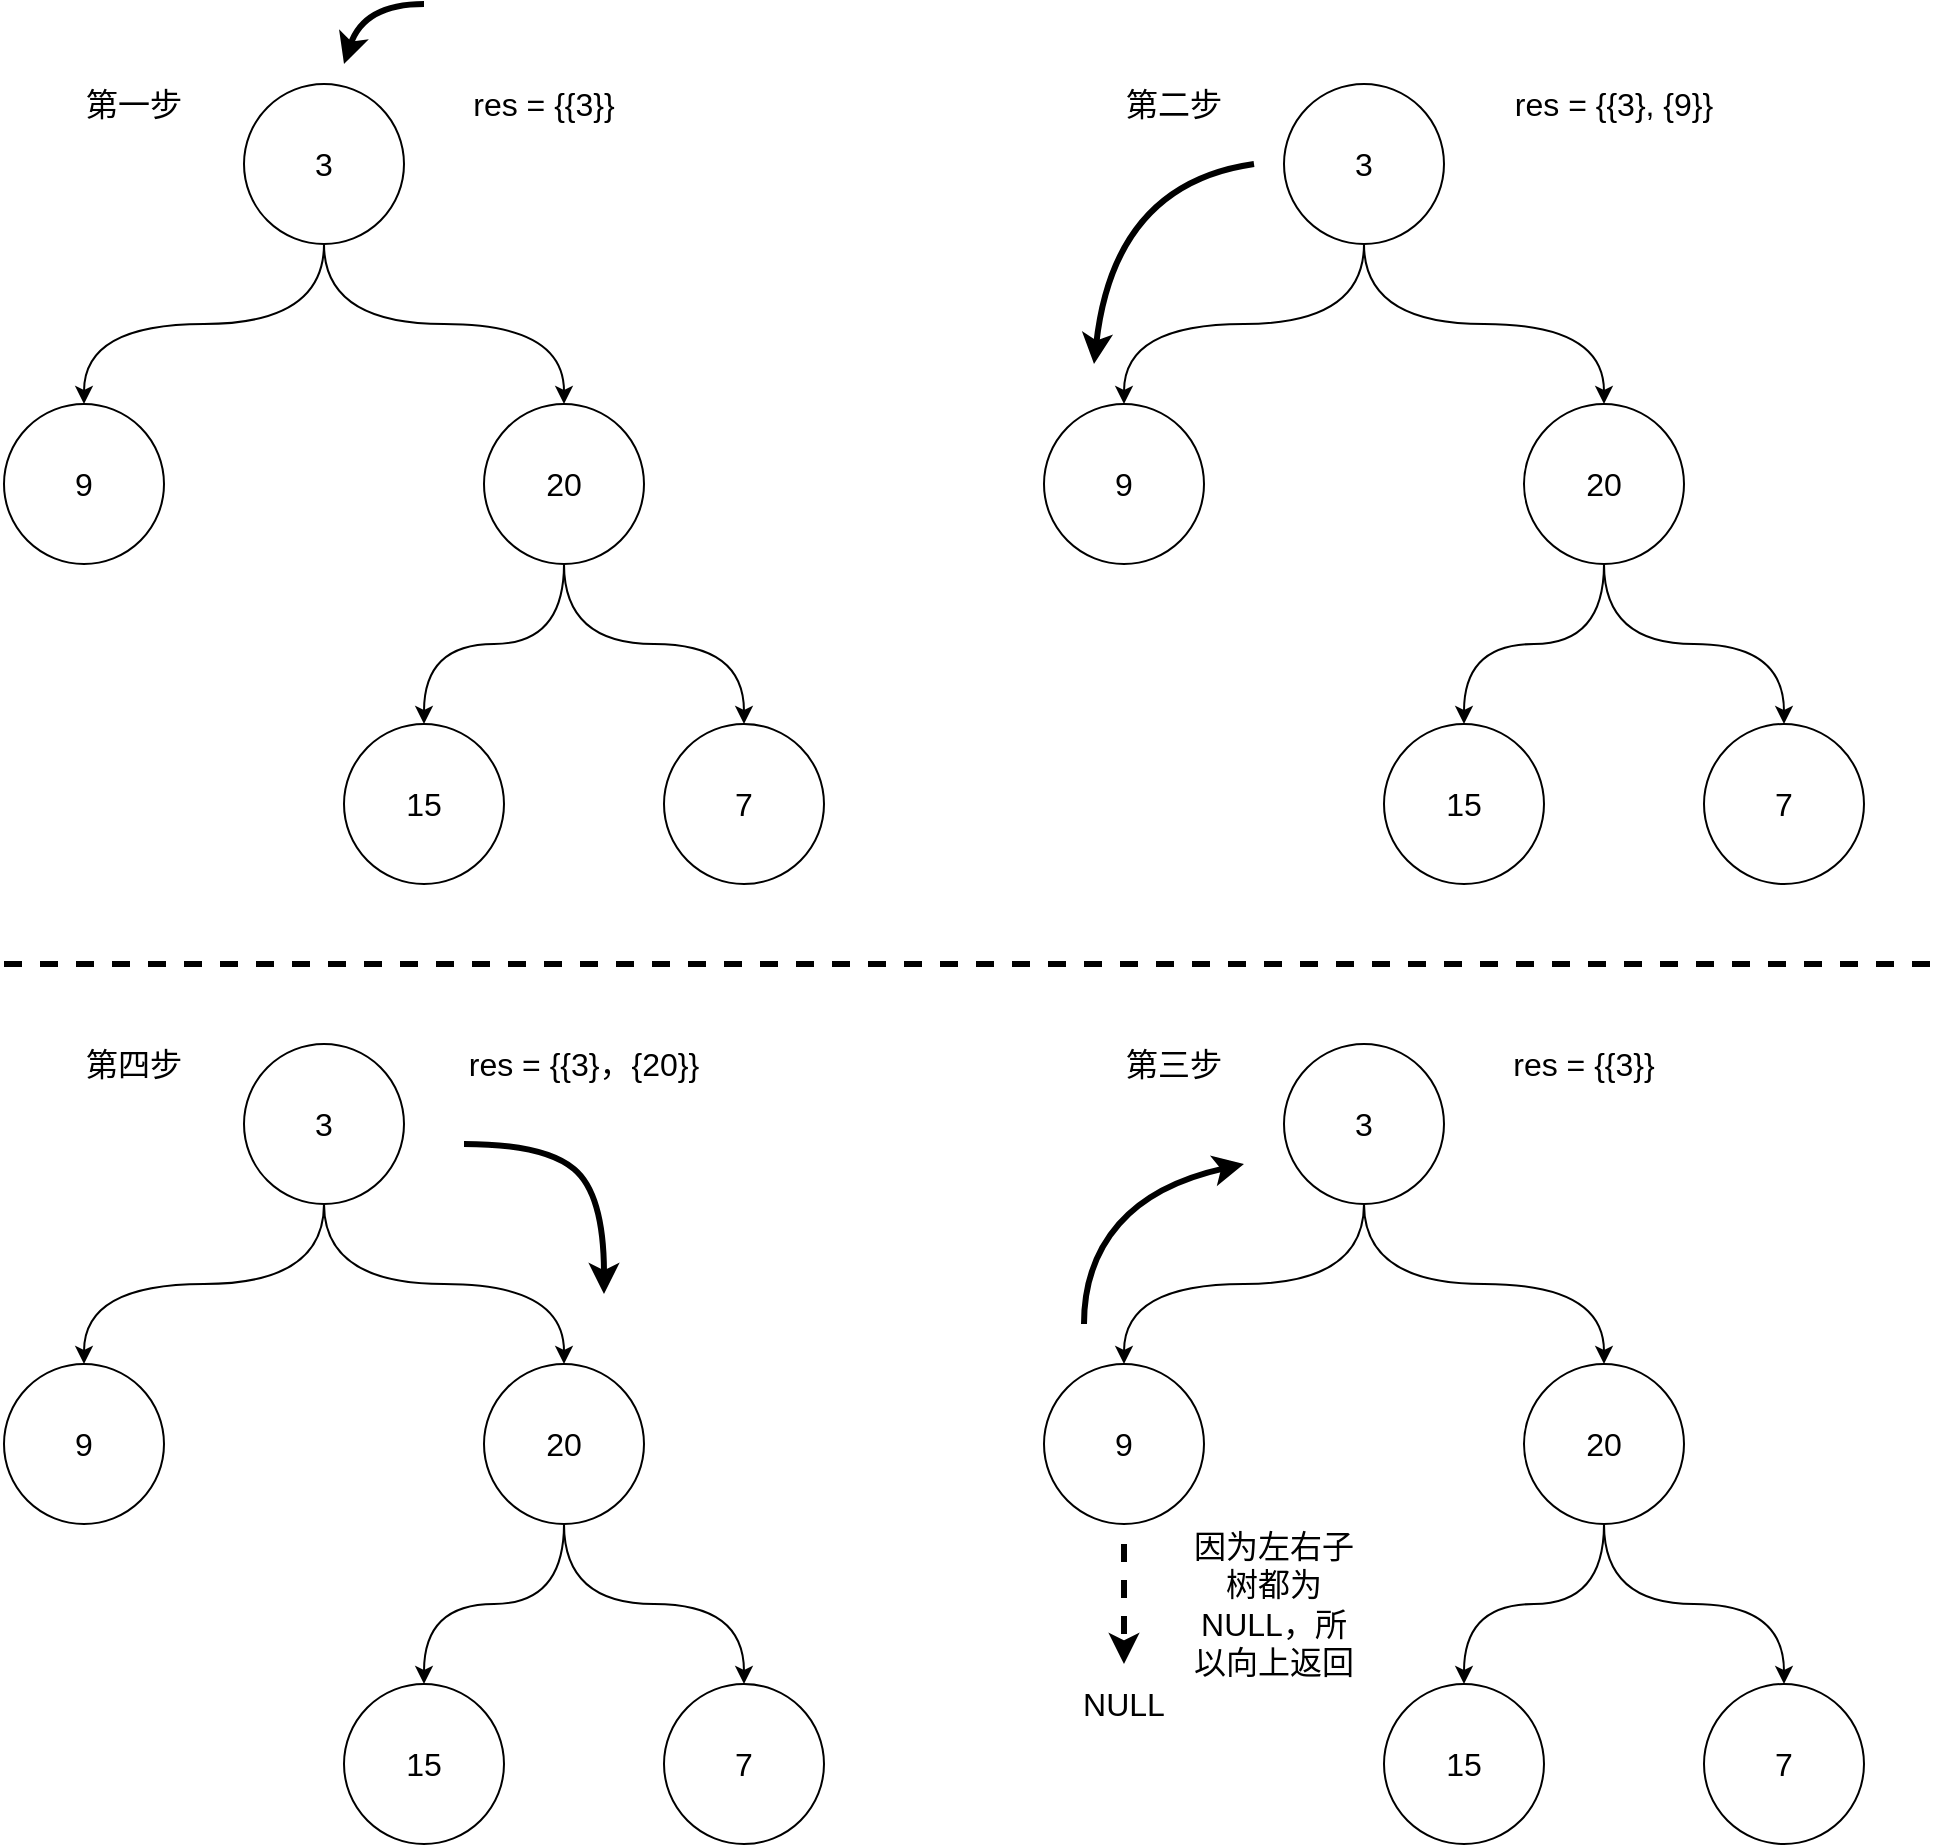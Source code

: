 <mxfile version="14.6.0" type="github">
  <diagram id="72RIDOFjgwgf8fgMc3nl" name="第 1 页">
    <mxGraphModel dx="1740" dy="1190" grid="1" gridSize="10" guides="1" tooltips="1" connect="1" arrows="1" fold="1" page="1" pageScale="1" pageWidth="827" pageHeight="1169" math="0" shadow="0">
      <root>
        <mxCell id="0" />
        <mxCell id="1" parent="0" />
        <mxCell id="oBtHDwOp3o_CFWQKpaH9-7" style="edgeStyle=orthogonalEdgeStyle;curved=1;rounded=0;orthogonalLoop=1;jettySize=auto;html=1;exitX=0.5;exitY=1;exitDx=0;exitDy=0;" parent="1" source="oBtHDwOp3o_CFWQKpaH9-1" target="oBtHDwOp3o_CFWQKpaH9-2" edge="1">
          <mxGeometry relative="1" as="geometry" />
        </mxCell>
        <mxCell id="oBtHDwOp3o_CFWQKpaH9-8" style="edgeStyle=orthogonalEdgeStyle;curved=1;rounded=0;orthogonalLoop=1;jettySize=auto;html=1;exitX=0.5;exitY=1;exitDx=0;exitDy=0;entryX=0.5;entryY=0;entryDx=0;entryDy=0;" parent="1" source="oBtHDwOp3o_CFWQKpaH9-1" target="oBtHDwOp3o_CFWQKpaH9-3" edge="1">
          <mxGeometry relative="1" as="geometry" />
        </mxCell>
        <mxCell id="oBtHDwOp3o_CFWQKpaH9-1" value="&lt;font style=&quot;font-size: 16px&quot;&gt;3&lt;/font&gt;" style="ellipse;whiteSpace=wrap;html=1;aspect=fixed;" parent="1" vertex="1">
          <mxGeometry x="200" y="80" width="80" height="80" as="geometry" />
        </mxCell>
        <mxCell id="oBtHDwOp3o_CFWQKpaH9-2" value="&lt;font style=&quot;font-size: 16px&quot;&gt;9&lt;/font&gt;" style="ellipse;whiteSpace=wrap;html=1;aspect=fixed;" parent="1" vertex="1">
          <mxGeometry x="80" y="240" width="80" height="80" as="geometry" />
        </mxCell>
        <mxCell id="oBtHDwOp3o_CFWQKpaH9-10" style="edgeStyle=orthogonalEdgeStyle;curved=1;rounded=0;orthogonalLoop=1;jettySize=auto;html=1;exitX=0.5;exitY=1;exitDx=0;exitDy=0;entryX=0.5;entryY=0;entryDx=0;entryDy=0;" parent="1" source="oBtHDwOp3o_CFWQKpaH9-3" target="oBtHDwOp3o_CFWQKpaH9-4" edge="1">
          <mxGeometry relative="1" as="geometry" />
        </mxCell>
        <mxCell id="oBtHDwOp3o_CFWQKpaH9-11" style="edgeStyle=orthogonalEdgeStyle;curved=1;rounded=0;orthogonalLoop=1;jettySize=auto;html=1;exitX=0.5;exitY=1;exitDx=0;exitDy=0;entryX=0.5;entryY=0;entryDx=0;entryDy=0;" parent="1" source="oBtHDwOp3o_CFWQKpaH9-3" target="oBtHDwOp3o_CFWQKpaH9-5" edge="1">
          <mxGeometry relative="1" as="geometry" />
        </mxCell>
        <mxCell id="oBtHDwOp3o_CFWQKpaH9-3" value="&lt;font style=&quot;font-size: 16px&quot;&gt;20&lt;/font&gt;" style="ellipse;whiteSpace=wrap;html=1;aspect=fixed;" parent="1" vertex="1">
          <mxGeometry x="320" y="240" width="80" height="80" as="geometry" />
        </mxCell>
        <mxCell id="oBtHDwOp3o_CFWQKpaH9-4" value="&lt;font style=&quot;font-size: 16px&quot;&gt;15&lt;/font&gt;" style="ellipse;whiteSpace=wrap;html=1;aspect=fixed;" parent="1" vertex="1">
          <mxGeometry x="250" y="400" width="80" height="80" as="geometry" />
        </mxCell>
        <mxCell id="oBtHDwOp3o_CFWQKpaH9-5" value="&lt;font style=&quot;font-size: 16px&quot;&gt;7&lt;/font&gt;" style="ellipse;whiteSpace=wrap;html=1;aspect=fixed;" parent="1" vertex="1">
          <mxGeometry x="410" y="400" width="80" height="80" as="geometry" />
        </mxCell>
        <mxCell id="oBtHDwOp3o_CFWQKpaH9-12" value="&lt;font style=&quot;font-size: 16px&quot;&gt;第一步&lt;/font&gt;" style="text;html=1;strokeColor=none;fillColor=none;align=center;verticalAlign=middle;whiteSpace=wrap;rounded=0;" parent="1" vertex="1">
          <mxGeometry x="120" y="80" width="50" height="20" as="geometry" />
        </mxCell>
        <mxCell id="oBtHDwOp3o_CFWQKpaH9-16" value="" style="curved=1;endArrow=classic;html=1;strokeWidth=3;" parent="1" edge="1">
          <mxGeometry width="50" height="50" relative="1" as="geometry">
            <mxPoint x="290" y="40" as="sourcePoint" />
            <mxPoint x="250" y="70" as="targetPoint" />
            <Array as="points">
              <mxPoint x="260" y="40" />
            </Array>
          </mxGeometry>
        </mxCell>
        <mxCell id="oBtHDwOp3o_CFWQKpaH9-17" value="&lt;font style=&quot;font-size: 16px&quot;&gt;res = {{3}}&lt;/font&gt;" style="text;html=1;strokeColor=none;fillColor=none;align=center;verticalAlign=middle;whiteSpace=wrap;rounded=0;" parent="1" vertex="1">
          <mxGeometry x="310" y="80" width="80" height="20" as="geometry" />
        </mxCell>
        <mxCell id="oBtHDwOp3o_CFWQKpaH9-18" style="edgeStyle=orthogonalEdgeStyle;curved=1;rounded=0;orthogonalLoop=1;jettySize=auto;html=1;exitX=0.5;exitY=1;exitDx=0;exitDy=0;" parent="1" source="oBtHDwOp3o_CFWQKpaH9-20" target="oBtHDwOp3o_CFWQKpaH9-21" edge="1">
          <mxGeometry relative="1" as="geometry" />
        </mxCell>
        <mxCell id="oBtHDwOp3o_CFWQKpaH9-19" style="edgeStyle=orthogonalEdgeStyle;curved=1;rounded=0;orthogonalLoop=1;jettySize=auto;html=1;exitX=0.5;exitY=1;exitDx=0;exitDy=0;entryX=0.5;entryY=0;entryDx=0;entryDy=0;" parent="1" source="oBtHDwOp3o_CFWQKpaH9-20" target="oBtHDwOp3o_CFWQKpaH9-24" edge="1">
          <mxGeometry relative="1" as="geometry" />
        </mxCell>
        <mxCell id="oBtHDwOp3o_CFWQKpaH9-20" value="&lt;font style=&quot;font-size: 16px&quot;&gt;3&lt;/font&gt;" style="ellipse;whiteSpace=wrap;html=1;aspect=fixed;" parent="1" vertex="1">
          <mxGeometry x="720" y="80" width="80" height="80" as="geometry" />
        </mxCell>
        <mxCell id="oBtHDwOp3o_CFWQKpaH9-21" value="&lt;font style=&quot;font-size: 16px&quot;&gt;9&lt;/font&gt;" style="ellipse;whiteSpace=wrap;html=1;aspect=fixed;" parent="1" vertex="1">
          <mxGeometry x="600" y="240" width="80" height="80" as="geometry" />
        </mxCell>
        <mxCell id="oBtHDwOp3o_CFWQKpaH9-22" style="edgeStyle=orthogonalEdgeStyle;curved=1;rounded=0;orthogonalLoop=1;jettySize=auto;html=1;exitX=0.5;exitY=1;exitDx=0;exitDy=0;entryX=0.5;entryY=0;entryDx=0;entryDy=0;" parent="1" source="oBtHDwOp3o_CFWQKpaH9-24" target="oBtHDwOp3o_CFWQKpaH9-25" edge="1">
          <mxGeometry relative="1" as="geometry" />
        </mxCell>
        <mxCell id="oBtHDwOp3o_CFWQKpaH9-23" style="edgeStyle=orthogonalEdgeStyle;curved=1;rounded=0;orthogonalLoop=1;jettySize=auto;html=1;exitX=0.5;exitY=1;exitDx=0;exitDy=0;entryX=0.5;entryY=0;entryDx=0;entryDy=0;" parent="1" source="oBtHDwOp3o_CFWQKpaH9-24" target="oBtHDwOp3o_CFWQKpaH9-26" edge="1">
          <mxGeometry relative="1" as="geometry" />
        </mxCell>
        <mxCell id="oBtHDwOp3o_CFWQKpaH9-24" value="&lt;font style=&quot;font-size: 16px&quot;&gt;20&lt;/font&gt;" style="ellipse;whiteSpace=wrap;html=1;aspect=fixed;" parent="1" vertex="1">
          <mxGeometry x="840" y="240" width="80" height="80" as="geometry" />
        </mxCell>
        <mxCell id="oBtHDwOp3o_CFWQKpaH9-25" value="&lt;font style=&quot;font-size: 16px&quot;&gt;15&lt;/font&gt;" style="ellipse;whiteSpace=wrap;html=1;aspect=fixed;" parent="1" vertex="1">
          <mxGeometry x="770" y="400" width="80" height="80" as="geometry" />
        </mxCell>
        <mxCell id="oBtHDwOp3o_CFWQKpaH9-26" value="&lt;font style=&quot;font-size: 16px&quot;&gt;7&lt;/font&gt;" style="ellipse;whiteSpace=wrap;html=1;aspect=fixed;" parent="1" vertex="1">
          <mxGeometry x="930" y="400" width="80" height="80" as="geometry" />
        </mxCell>
        <mxCell id="oBtHDwOp3o_CFWQKpaH9-27" value="&lt;font style=&quot;font-size: 16px&quot;&gt;第二步&lt;/font&gt;" style="text;html=1;strokeColor=none;fillColor=none;align=center;verticalAlign=middle;whiteSpace=wrap;rounded=0;" parent="1" vertex="1">
          <mxGeometry x="640" y="80" width="50" height="20" as="geometry" />
        </mxCell>
        <mxCell id="oBtHDwOp3o_CFWQKpaH9-29" value="" style="curved=1;endArrow=classic;html=1;strokeWidth=3;" parent="1" edge="1">
          <mxGeometry width="50" height="50" relative="1" as="geometry">
            <mxPoint x="705" y="120" as="sourcePoint" />
            <mxPoint x="625" y="220" as="targetPoint" />
            <Array as="points">
              <mxPoint x="635" y="130" />
            </Array>
          </mxGeometry>
        </mxCell>
        <mxCell id="oBtHDwOp3o_CFWQKpaH9-30" value="&lt;font style=&quot;font-size: 16px&quot;&gt;res = {{3}, {9}}&lt;/font&gt;" style="text;html=1;strokeColor=none;fillColor=none;align=center;verticalAlign=middle;whiteSpace=wrap;rounded=0;" parent="1" vertex="1">
          <mxGeometry x="830" y="80" width="110" height="20" as="geometry" />
        </mxCell>
        <mxCell id="oBtHDwOp3o_CFWQKpaH9-43" value="" style="endArrow=none;dashed=1;html=1;strokeWidth=3;" parent="1" edge="1">
          <mxGeometry width="50" height="50" relative="1" as="geometry">
            <mxPoint x="80" y="520" as="sourcePoint" />
            <mxPoint x="1050" y="520" as="targetPoint" />
          </mxGeometry>
        </mxCell>
        <mxCell id="oBtHDwOp3o_CFWQKpaH9-47" style="edgeStyle=orthogonalEdgeStyle;curved=1;rounded=0;orthogonalLoop=1;jettySize=auto;html=1;exitX=0.5;exitY=1;exitDx=0;exitDy=0;" parent="1" source="oBtHDwOp3o_CFWQKpaH9-49" target="oBtHDwOp3o_CFWQKpaH9-50" edge="1">
          <mxGeometry relative="1" as="geometry" />
        </mxCell>
        <mxCell id="oBtHDwOp3o_CFWQKpaH9-48" style="edgeStyle=orthogonalEdgeStyle;curved=1;rounded=0;orthogonalLoop=1;jettySize=auto;html=1;exitX=0.5;exitY=1;exitDx=0;exitDy=0;entryX=0.5;entryY=0;entryDx=0;entryDy=0;" parent="1" source="oBtHDwOp3o_CFWQKpaH9-49" target="oBtHDwOp3o_CFWQKpaH9-53" edge="1">
          <mxGeometry relative="1" as="geometry" />
        </mxCell>
        <mxCell id="oBtHDwOp3o_CFWQKpaH9-49" value="&lt;font style=&quot;font-size: 16px&quot;&gt;3&lt;/font&gt;" style="ellipse;whiteSpace=wrap;html=1;aspect=fixed;" parent="1" vertex="1">
          <mxGeometry x="200" y="560" width="80" height="80" as="geometry" />
        </mxCell>
        <mxCell id="oBtHDwOp3o_CFWQKpaH9-50" value="&lt;font style=&quot;font-size: 16px&quot;&gt;9&lt;/font&gt;" style="ellipse;whiteSpace=wrap;html=1;aspect=fixed;" parent="1" vertex="1">
          <mxGeometry x="80" y="720" width="80" height="80" as="geometry" />
        </mxCell>
        <mxCell id="oBtHDwOp3o_CFWQKpaH9-51" style="edgeStyle=orthogonalEdgeStyle;curved=1;rounded=0;orthogonalLoop=1;jettySize=auto;html=1;exitX=0.5;exitY=1;exitDx=0;exitDy=0;entryX=0.5;entryY=0;entryDx=0;entryDy=0;" parent="1" source="oBtHDwOp3o_CFWQKpaH9-53" target="oBtHDwOp3o_CFWQKpaH9-54" edge="1">
          <mxGeometry relative="1" as="geometry" />
        </mxCell>
        <mxCell id="oBtHDwOp3o_CFWQKpaH9-52" style="edgeStyle=orthogonalEdgeStyle;curved=1;rounded=0;orthogonalLoop=1;jettySize=auto;html=1;exitX=0.5;exitY=1;exitDx=0;exitDy=0;entryX=0.5;entryY=0;entryDx=0;entryDy=0;" parent="1" source="oBtHDwOp3o_CFWQKpaH9-53" target="oBtHDwOp3o_CFWQKpaH9-55" edge="1">
          <mxGeometry relative="1" as="geometry" />
        </mxCell>
        <mxCell id="oBtHDwOp3o_CFWQKpaH9-53" value="&lt;font style=&quot;font-size: 16px&quot;&gt;20&lt;/font&gt;" style="ellipse;whiteSpace=wrap;html=1;aspect=fixed;" parent="1" vertex="1">
          <mxGeometry x="320" y="720" width="80" height="80" as="geometry" />
        </mxCell>
        <mxCell id="oBtHDwOp3o_CFWQKpaH9-54" value="&lt;font style=&quot;font-size: 16px&quot;&gt;15&lt;/font&gt;" style="ellipse;whiteSpace=wrap;html=1;aspect=fixed;" parent="1" vertex="1">
          <mxGeometry x="250" y="880" width="80" height="80" as="geometry" />
        </mxCell>
        <mxCell id="oBtHDwOp3o_CFWQKpaH9-55" value="&lt;font style=&quot;font-size: 16px&quot;&gt;7&lt;/font&gt;" style="ellipse;whiteSpace=wrap;html=1;aspect=fixed;" parent="1" vertex="1">
          <mxGeometry x="410" y="880" width="80" height="80" as="geometry" />
        </mxCell>
        <mxCell id="oBtHDwOp3o_CFWQKpaH9-56" value="&lt;font style=&quot;font-size: 16px&quot;&gt;第四步&lt;/font&gt;" style="text;html=1;strokeColor=none;fillColor=none;align=center;verticalAlign=middle;whiteSpace=wrap;rounded=0;" parent="1" vertex="1">
          <mxGeometry x="120" y="560" width="50" height="20" as="geometry" />
        </mxCell>
        <mxCell id="oBtHDwOp3o_CFWQKpaH9-57" value="" style="curved=1;endArrow=classic;html=1;strokeWidth=3;" parent="1" edge="1">
          <mxGeometry width="50" height="50" relative="1" as="geometry">
            <mxPoint x="310" y="610" as="sourcePoint" />
            <mxPoint x="380" y="685" as="targetPoint" />
            <Array as="points">
              <mxPoint x="350" y="610" />
              <mxPoint x="380" y="635" />
            </Array>
          </mxGeometry>
        </mxCell>
        <mxCell id="oBtHDwOp3o_CFWQKpaH9-58" value="&lt;font style=&quot;font-size: 16px&quot;&gt;res = {{3}，{20}}&lt;/font&gt;" style="text;html=1;strokeColor=none;fillColor=none;align=center;verticalAlign=middle;whiteSpace=wrap;rounded=0;" parent="1" vertex="1">
          <mxGeometry x="310" y="560" width="120" height="20" as="geometry" />
        </mxCell>
        <mxCell id="oBtHDwOp3o_CFWQKpaH9-62" style="edgeStyle=orthogonalEdgeStyle;curved=1;rounded=0;orthogonalLoop=1;jettySize=auto;html=1;exitX=0.5;exitY=1;exitDx=0;exitDy=0;" parent="1" source="oBtHDwOp3o_CFWQKpaH9-64" target="oBtHDwOp3o_CFWQKpaH9-65" edge="1">
          <mxGeometry relative="1" as="geometry" />
        </mxCell>
        <mxCell id="oBtHDwOp3o_CFWQKpaH9-63" style="edgeStyle=orthogonalEdgeStyle;curved=1;rounded=0;orthogonalLoop=1;jettySize=auto;html=1;exitX=0.5;exitY=1;exitDx=0;exitDy=0;entryX=0.5;entryY=0;entryDx=0;entryDy=0;" parent="1" source="oBtHDwOp3o_CFWQKpaH9-64" target="oBtHDwOp3o_CFWQKpaH9-68" edge="1">
          <mxGeometry relative="1" as="geometry" />
        </mxCell>
        <mxCell id="oBtHDwOp3o_CFWQKpaH9-64" value="&lt;font style=&quot;font-size: 16px&quot;&gt;3&lt;/font&gt;" style="ellipse;whiteSpace=wrap;html=1;aspect=fixed;" parent="1" vertex="1">
          <mxGeometry x="720" y="560" width="80" height="80" as="geometry" />
        </mxCell>
        <mxCell id="oBtHDwOp3o_CFWQKpaH9-65" value="&lt;font style=&quot;font-size: 16px&quot;&gt;9&lt;/font&gt;" style="ellipse;whiteSpace=wrap;html=1;aspect=fixed;" parent="1" vertex="1">
          <mxGeometry x="600" y="720" width="80" height="80" as="geometry" />
        </mxCell>
        <mxCell id="oBtHDwOp3o_CFWQKpaH9-66" style="edgeStyle=orthogonalEdgeStyle;curved=1;rounded=0;orthogonalLoop=1;jettySize=auto;html=1;exitX=0.5;exitY=1;exitDx=0;exitDy=0;entryX=0.5;entryY=0;entryDx=0;entryDy=0;" parent="1" source="oBtHDwOp3o_CFWQKpaH9-68" target="oBtHDwOp3o_CFWQKpaH9-69" edge="1">
          <mxGeometry relative="1" as="geometry" />
        </mxCell>
        <mxCell id="oBtHDwOp3o_CFWQKpaH9-67" style="edgeStyle=orthogonalEdgeStyle;curved=1;rounded=0;orthogonalLoop=1;jettySize=auto;html=1;exitX=0.5;exitY=1;exitDx=0;exitDy=0;entryX=0.5;entryY=0;entryDx=0;entryDy=0;" parent="1" source="oBtHDwOp3o_CFWQKpaH9-68" target="oBtHDwOp3o_CFWQKpaH9-70" edge="1">
          <mxGeometry relative="1" as="geometry" />
        </mxCell>
        <mxCell id="oBtHDwOp3o_CFWQKpaH9-68" value="&lt;font style=&quot;font-size: 16px&quot;&gt;20&lt;/font&gt;" style="ellipse;whiteSpace=wrap;html=1;aspect=fixed;" parent="1" vertex="1">
          <mxGeometry x="840" y="720" width="80" height="80" as="geometry" />
        </mxCell>
        <mxCell id="oBtHDwOp3o_CFWQKpaH9-69" value="&lt;font style=&quot;font-size: 16px&quot;&gt;15&lt;/font&gt;" style="ellipse;whiteSpace=wrap;html=1;aspect=fixed;" parent="1" vertex="1">
          <mxGeometry x="770" y="880" width="80" height="80" as="geometry" />
        </mxCell>
        <mxCell id="oBtHDwOp3o_CFWQKpaH9-70" value="&lt;font style=&quot;font-size: 16px&quot;&gt;7&lt;/font&gt;" style="ellipse;whiteSpace=wrap;html=1;aspect=fixed;" parent="1" vertex="1">
          <mxGeometry x="930" y="880" width="80" height="80" as="geometry" />
        </mxCell>
        <mxCell id="oBtHDwOp3o_CFWQKpaH9-71" value="&lt;font style=&quot;font-size: 16px&quot;&gt;第三步&lt;/font&gt;" style="text;html=1;strokeColor=none;fillColor=none;align=center;verticalAlign=middle;whiteSpace=wrap;rounded=0;" parent="1" vertex="1">
          <mxGeometry x="640" y="560" width="50" height="20" as="geometry" />
        </mxCell>
        <mxCell id="oBtHDwOp3o_CFWQKpaH9-72" value="" style="curved=1;endArrow=classic;html=1;strokeWidth=3;" parent="1" edge="1">
          <mxGeometry width="50" height="50" relative="1" as="geometry">
            <mxPoint x="620" y="700" as="sourcePoint" />
            <mxPoint x="700" y="620" as="targetPoint" />
            <Array as="points">
              <mxPoint x="620" y="670" />
              <mxPoint x="655" y="630" />
            </Array>
          </mxGeometry>
        </mxCell>
        <mxCell id="oBtHDwOp3o_CFWQKpaH9-73" value="&lt;font style=&quot;font-size: 16px&quot;&gt;res = {{3}}&lt;/font&gt;" style="text;html=1;strokeColor=none;fillColor=none;align=center;verticalAlign=middle;whiteSpace=wrap;rounded=0;" parent="1" vertex="1">
          <mxGeometry x="830" y="560" width="80" height="20" as="geometry" />
        </mxCell>
        <mxCell id="oBtHDwOp3o_CFWQKpaH9-74" value="" style="endArrow=classic;html=1;strokeWidth=3;dashed=1;" parent="1" edge="1">
          <mxGeometry width="50" height="50" relative="1" as="geometry">
            <mxPoint x="640" y="810.0" as="sourcePoint" />
            <mxPoint x="640" y="870.0" as="targetPoint" />
          </mxGeometry>
        </mxCell>
        <mxCell id="oBtHDwOp3o_CFWQKpaH9-75" value="&lt;font style=&quot;font-size: 16px&quot;&gt;NULL&lt;/font&gt;" style="text;html=1;strokeColor=none;fillColor=none;align=center;verticalAlign=middle;whiteSpace=wrap;rounded=0;" parent="1" vertex="1">
          <mxGeometry x="620" y="880" width="40" height="20" as="geometry" />
        </mxCell>
        <mxCell id="oBtHDwOp3o_CFWQKpaH9-76" value="&lt;font style=&quot;font-size: 16px&quot;&gt;因为左右子树都为NULL，所以向上返回&lt;/font&gt;" style="text;html=1;strokeColor=none;fillColor=none;align=center;verticalAlign=middle;whiteSpace=wrap;rounded=0;" parent="1" vertex="1">
          <mxGeometry x="670" y="830" width="90" height="20" as="geometry" />
        </mxCell>
      </root>
    </mxGraphModel>
  </diagram>
</mxfile>
